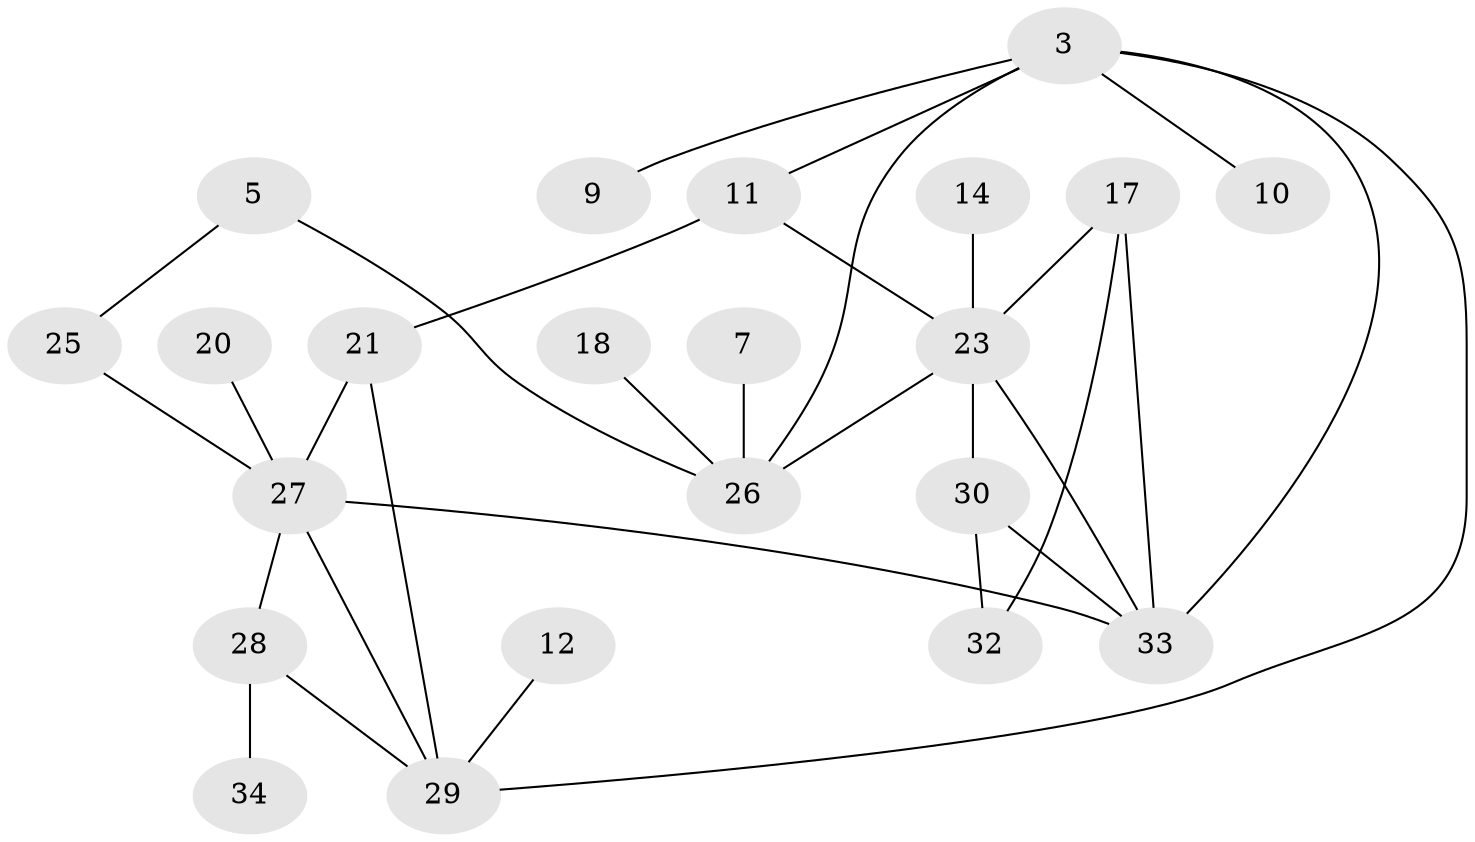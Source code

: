 // original degree distribution, {1: 0.2857142857142857, 3: 0.15714285714285714, 0: 0.15714285714285714, 4: 0.1, 2: 0.24285714285714285, 5: 0.02857142857142857, 7: 0.014285714285714285, 6: 0.014285714285714285}
// Generated by graph-tools (version 1.1) at 2025/49/03/09/25 03:49:05]
// undirected, 22 vertices, 31 edges
graph export_dot {
graph [start="1"]
  node [color=gray90,style=filled];
  3;
  5;
  7;
  9;
  10;
  11;
  12;
  14;
  17;
  18;
  20;
  21;
  23;
  25;
  26;
  27;
  28;
  29;
  30;
  32;
  33;
  34;
  3 -- 9 [weight=1.0];
  3 -- 10 [weight=1.0];
  3 -- 11 [weight=1.0];
  3 -- 26 [weight=1.0];
  3 -- 29 [weight=1.0];
  3 -- 33 [weight=1.0];
  5 -- 25 [weight=1.0];
  5 -- 26 [weight=1.0];
  7 -- 26 [weight=1.0];
  11 -- 21 [weight=1.0];
  11 -- 23 [weight=1.0];
  12 -- 29 [weight=1.0];
  14 -- 23 [weight=1.0];
  17 -- 23 [weight=1.0];
  17 -- 32 [weight=1.0];
  17 -- 33 [weight=1.0];
  18 -- 26 [weight=1.0];
  20 -- 27 [weight=1.0];
  21 -- 27 [weight=1.0];
  21 -- 29 [weight=2.0];
  23 -- 26 [weight=1.0];
  23 -- 30 [weight=1.0];
  23 -- 33 [weight=1.0];
  25 -- 27 [weight=1.0];
  27 -- 28 [weight=2.0];
  27 -- 29 [weight=1.0];
  27 -- 33 [weight=2.0];
  28 -- 29 [weight=1.0];
  28 -- 34 [weight=1.0];
  30 -- 32 [weight=1.0];
  30 -- 33 [weight=1.0];
}
